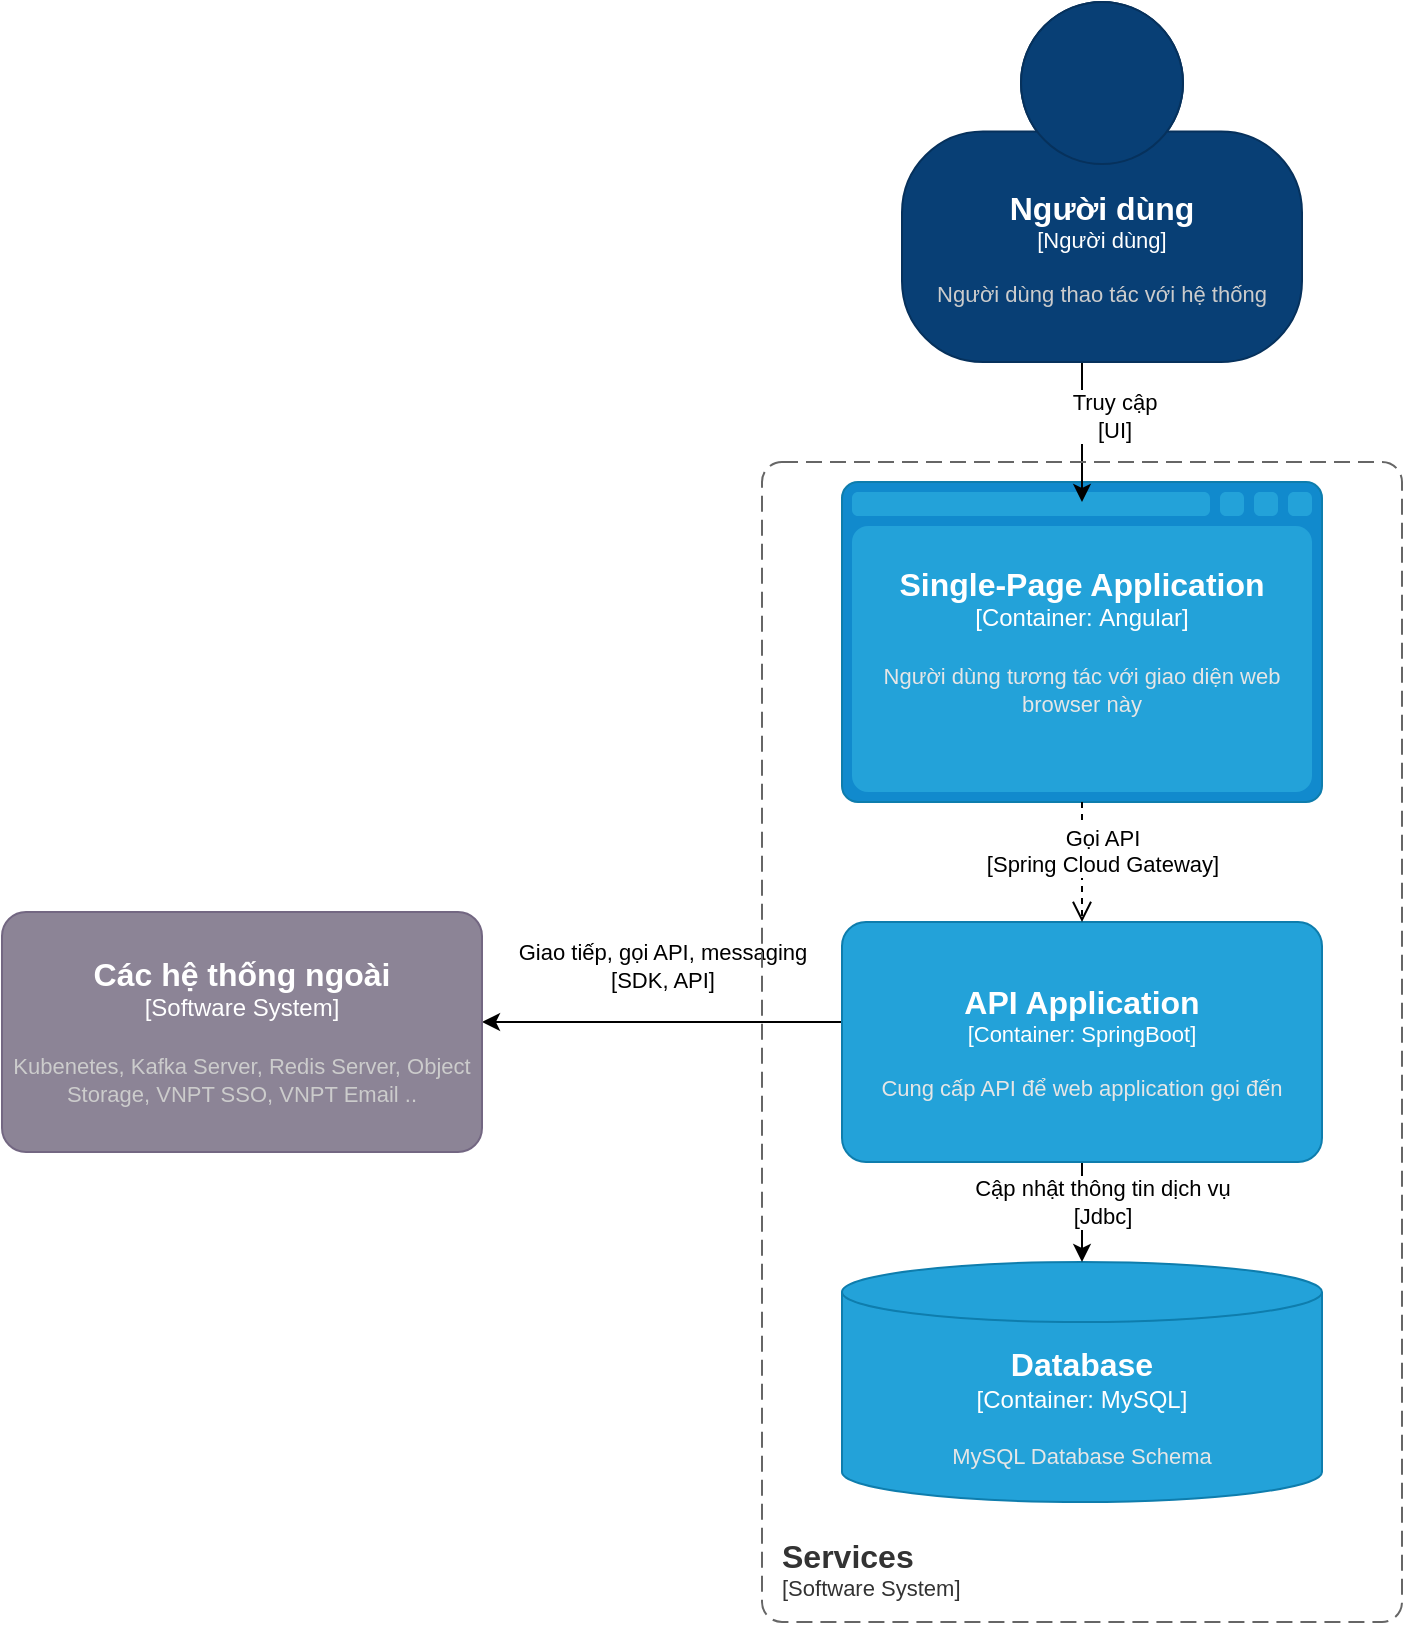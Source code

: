 <mxfile version="20.8.20" type="github">
  <diagram name="Page-1" id="8rtM6m07vtsyfEBvqDKu">
    <mxGraphModel dx="2284" dy="796" grid="1" gridSize="10" guides="1" tooltips="1" connect="1" arrows="1" fold="1" page="1" pageScale="1" pageWidth="850" pageHeight="1100" math="0" shadow="0">
      <root>
        <mxCell id="0" />
        <mxCell id="1" parent="0" />
        <object placeholders="1" c4Type="Database" c4Container="Container" c4Technology="MySQL" c4Description="MySQL Database Schema" label="&lt;font style=&quot;font-size: 16px&quot;&gt;&lt;b&gt;%c4Type%&lt;/b&gt;&lt;/font&gt;&lt;div&gt;[%c4Container%:&amp;nbsp;%c4Technology%]&lt;/div&gt;&lt;br&gt;&lt;div&gt;&lt;font style=&quot;font-size: 11px&quot;&gt;&lt;font color=&quot;#E6E6E6&quot;&gt;%c4Description%&lt;/font&gt;&lt;/div&gt;" id="fI5Uz8TSLdIrgGUn4hyG-3">
          <mxCell style="shape=cylinder3;size=15;whiteSpace=wrap;html=1;boundedLbl=1;rounded=0;labelBackgroundColor=none;fillColor=#23A2D9;fontSize=12;fontColor=#ffffff;align=center;strokeColor=#0E7DAD;metaEdit=1;points=[[0.5,0,0],[1,0.25,0],[1,0.5,0],[1,0.75,0],[0.5,1,0],[0,0.75,0],[0,0.5,0],[0,0.25,0]];resizable=0;" parent="1" vertex="1">
            <mxGeometry x="110" y="970" width="240" height="120" as="geometry" />
          </mxCell>
        </object>
        <object placeholders="1" c4Type="Single-Page Application" c4Container="Container" c4Technology="Angular" c4Description="Người dùng tương tác với giao diện web browser này" label="&lt;font style=&quot;font-size: 16px&quot;&gt;&lt;b&gt;%c4Type%&lt;/b&gt;&lt;/font&gt;&lt;div&gt;[%c4Container%:&amp;nbsp;%c4Technology%]&lt;/div&gt;&lt;br&gt;&lt;div&gt;&lt;font style=&quot;font-size: 11px&quot;&gt;&lt;font color=&quot;#E6E6E6&quot;&gt;%c4Description%&lt;/font&gt;&lt;/div&gt;" id="fI5Uz8TSLdIrgGUn4hyG-5">
          <mxCell style="shape=mxgraph.c4.webBrowserContainer2;whiteSpace=wrap;html=1;boundedLbl=1;rounded=0;labelBackgroundColor=none;strokeColor=#118ACD;fillColor=#23A2D9;strokeColor=#118ACD;strokeColor2=#0E7DAD;fontSize=12;fontColor=#ffffff;align=center;metaEdit=1;points=[[0.5,0,0],[1,0.25,0],[1,0.5,0],[1,0.75,0],[0.5,1,0],[0,0.75,0],[0,0.5,0],[0,0.25,0]];resizable=0;" parent="1" vertex="1">
            <mxGeometry x="110" y="580" width="240" height="160" as="geometry" />
          </mxCell>
        </object>
        <mxCell id="fI5Uz8TSLdIrgGUn4hyG-6" style="edgeStyle=orthogonalEdgeStyle;rounded=0;orthogonalLoop=1;jettySize=auto;html=1;" parent="1" source="fI5Uz8TSLdIrgGUn4hyG-19" target="fI5Uz8TSLdIrgGUn4hyG-3" edge="1">
          <mxGeometry relative="1" as="geometry">
            <Array as="points">
              <mxPoint x="220" y="970" />
              <mxPoint x="220" y="970" />
            </Array>
            <mxPoint x="470" y="1030" as="targetPoint" />
          </mxGeometry>
        </mxCell>
        <mxCell id="fI5Uz8TSLdIrgGUn4hyG-7" value="Cập nhật thông tin dịch vụ&lt;br&gt;[Jdbc]" style="edgeLabel;html=1;align=center;verticalAlign=middle;resizable=0;points=[];" parent="fI5Uz8TSLdIrgGUn4hyG-6" vertex="1" connectable="0">
          <mxGeometry x="0.566" relative="1" as="geometry">
            <mxPoint x="10" y="-19" as="offset" />
          </mxGeometry>
        </mxCell>
        <mxCell id="fI5Uz8TSLdIrgGUn4hyG-8" style="edgeStyle=orthogonalEdgeStyle;rounded=0;orthogonalLoop=1;jettySize=auto;html=1;" parent="1" source="fI5Uz8TSLdIrgGUn4hyG-19" target="fI5Uz8TSLdIrgGUn4hyG-50" edge="1">
          <mxGeometry relative="1" as="geometry">
            <Array as="points">
              <mxPoint x="50" y="850" />
              <mxPoint x="50" y="850" />
            </Array>
          </mxGeometry>
        </mxCell>
        <mxCell id="fI5Uz8TSLdIrgGUn4hyG-9" value="Giao tiếp, gọi API, messaging&lt;br&gt;[SDK, API]" style="edgeLabel;html=1;align=center;verticalAlign=middle;resizable=0;points=[];" parent="fI5Uz8TSLdIrgGUn4hyG-8" vertex="1" connectable="0">
          <mxGeometry x="0.523" y="1" relative="1" as="geometry">
            <mxPoint x="47" y="-29" as="offset" />
          </mxGeometry>
        </mxCell>
        <object placeholders="1" c4Name="API Application" c4Type="Container" c4Technology="SpringBoot" c4Description="Cung cấp API để web application gọi đến " label="&lt;font style=&quot;font-size: 16px&quot;&gt;&lt;b&gt;%c4Name%&lt;/b&gt;&lt;/font&gt;&lt;div&gt;[%c4Type%: %c4Technology%]&lt;/div&gt;&lt;br&gt;&lt;div&gt;&lt;font style=&quot;font-size: 11px&quot;&gt;&lt;font color=&quot;#E6E6E6&quot;&gt;%c4Description%&lt;/font&gt;&lt;/div&gt;" id="fI5Uz8TSLdIrgGUn4hyG-19">
          <mxCell style="rounded=1;whiteSpace=wrap;html=1;fontSize=11;labelBackgroundColor=none;fillColor=#23A2D9;fontColor=#ffffff;align=center;arcSize=10;strokeColor=#0E7DAD;metaEdit=1;resizable=0;points=[[0.25,0,0],[0.5,0,0],[0.75,0,0],[1,0.25,0],[1,0.5,0],[1,0.75,0],[0.75,1,0],[0.5,1,0],[0.25,1,0],[0,0.75,0],[0,0.5,0],[0,0.25,0]];" parent="1" vertex="1">
            <mxGeometry x="110" y="800" width="240" height="120" as="geometry" />
          </mxCell>
        </object>
        <mxCell id="fI5Uz8TSLdIrgGUn4hyG-20" style="edgeStyle=orthogonalEdgeStyle;rounded=0;orthogonalLoop=1;jettySize=auto;html=1;" parent="1" source="fI5Uz8TSLdIrgGUn4hyG-36" edge="1">
          <mxGeometry relative="1" as="geometry">
            <Array as="points">
              <mxPoint x="229.95" y="480" />
            </Array>
            <mxPoint x="230" y="590" as="targetPoint" />
          </mxGeometry>
        </mxCell>
        <mxCell id="fI5Uz8TSLdIrgGUn4hyG-21" value="Truy cập&lt;br style=&quot;border-color: var(--border-color);&quot;&gt;[UI]" style="edgeLabel;html=1;align=center;verticalAlign=middle;resizable=0;points=[];" parent="fI5Uz8TSLdIrgGUn4hyG-20" vertex="1" connectable="0">
          <mxGeometry x="-0.287" y="-2" relative="1" as="geometry">
            <mxPoint x="18" y="2" as="offset" />
          </mxGeometry>
        </mxCell>
        <object placeholders="1" c4Name="Người dùng" c4Type="Người dùng" c4Description="Người dùng thao tác với hệ thống" label="&lt;font style=&quot;font-size: 16px&quot;&gt;&lt;b&gt;%c4Name%&lt;/b&gt;&lt;/font&gt;&lt;div&gt;[%c4Type%]&lt;/div&gt;&lt;br&gt;&lt;div&gt;&lt;font style=&quot;font-size: 11px&quot;&gt;&lt;font color=&quot;#cccccc&quot;&gt;%c4Description%&lt;/font&gt;&lt;/div&gt;" id="fI5Uz8TSLdIrgGUn4hyG-36">
          <mxCell style="html=1;fontSize=11;dashed=0;whiteSpace=wrap;fillColor=#083F75;strokeColor=#06315C;fontColor=#ffffff;shape=mxgraph.c4.person2;align=center;metaEdit=1;points=[[0.5,0,0],[1,0.5,0],[1,0.75,0],[0.75,1,0],[0.5,1,0],[0.25,1,0],[0,0.75,0],[0,0.5,0]];resizable=0;" parent="1" vertex="1">
            <mxGeometry x="140" y="340" width="200" height="180" as="geometry" />
          </mxCell>
        </object>
        <object placeholders="1" c4Name="Services" c4Type="SystemScopeBoundary" c4Application="Software System" label="&lt;font style=&quot;font-size: 16px&quot;&gt;&lt;b&gt;&lt;div style=&quot;text-align: left&quot;&gt;%c4Name%&lt;/div&gt;&lt;/b&gt;&lt;/font&gt;&lt;div style=&quot;text-align: left&quot;&gt;[%c4Application%]&lt;/div&gt;" id="fI5Uz8TSLdIrgGUn4hyG-37">
          <mxCell style="rounded=1;fontSize=11;whiteSpace=wrap;html=1;dashed=1;arcSize=20;fillColor=none;strokeColor=#666666;fontColor=#333333;labelBackgroundColor=none;align=left;verticalAlign=bottom;labelBorderColor=none;spacingTop=0;spacing=10;dashPattern=8 4;metaEdit=1;rotatable=0;perimeter=rectanglePerimeter;noLabel=0;labelPadding=0;allowArrows=0;connectable=0;expand=0;recursiveResize=0;editable=1;pointerEvents=0;absoluteArcSize=1;points=[[0.25,0,0],[0.5,0,0],[0.75,0,0],[1,0.25,0],[1,0.5,0],[1,0.75,0],[0.75,1,0],[0.5,1,0],[0.25,1,0],[0,0.75,0],[0,0.5,0],[0,0.25,0]];" parent="1" vertex="1">
            <mxGeometry x="70" y="570" width="320" height="580" as="geometry" />
          </mxCell>
        </object>
        <object placeholders="1" c4Name="Các hệ thống ngoài" c4Type="Software System" c4Description="Kubenetes, Kafka Server, Redis Server, Object Storage, VNPT SSO, VNPT Email .." label="&lt;font style=&quot;font-size: 16px&quot;&gt;&lt;b&gt;%c4Name%&lt;/b&gt;&lt;/font&gt;&lt;div&gt;[%c4Type%]&lt;/div&gt;&lt;br&gt;&lt;div&gt;&lt;font style=&quot;font-size: 11px&quot;&gt;&lt;font color=&quot;#cccccc&quot;&gt;%c4Description%&lt;/font&gt;&lt;/div&gt;" id="fI5Uz8TSLdIrgGUn4hyG-50">
          <mxCell style="rounded=1;whiteSpace=wrap;html=1;labelBackgroundColor=none;fillColor=#8C8496;fontColor=#ffffff;align=center;arcSize=10;strokeColor=#736782;metaEdit=1;resizable=0;points=[[0.25,0,0],[0.5,0,0],[0.75,0,0],[1,0.25,0],[1,0.5,0],[1,0.75,0],[0.75,1,0],[0.5,1,0],[0.25,1,0],[0,0.75,0],[0,0.5,0],[0,0.25,0]];" parent="1" vertex="1">
            <mxGeometry x="-310" y="795" width="240" height="120" as="geometry" />
          </mxCell>
        </object>
        <mxCell id="nk-3Pny1AJgCpbPhT61S-4" value="Gọi API&lt;br&gt;[Spring Cloud Gateway]" style="html=1;verticalAlign=bottom;endArrow=open;dashed=1;endSize=8;edgeStyle=elbowEdgeStyle;elbow=vertical;curved=0;rounded=0;" edge="1" parent="1" source="fI5Uz8TSLdIrgGUn4hyG-5" target="fI5Uz8TSLdIrgGUn4hyG-19">
          <mxGeometry x="0.333" y="10" relative="1" as="geometry">
            <mxPoint x="10" y="750" as="sourcePoint" />
            <mxPoint x="-70" y="750" as="targetPoint" />
            <mxPoint as="offset" />
          </mxGeometry>
        </mxCell>
      </root>
    </mxGraphModel>
  </diagram>
</mxfile>
